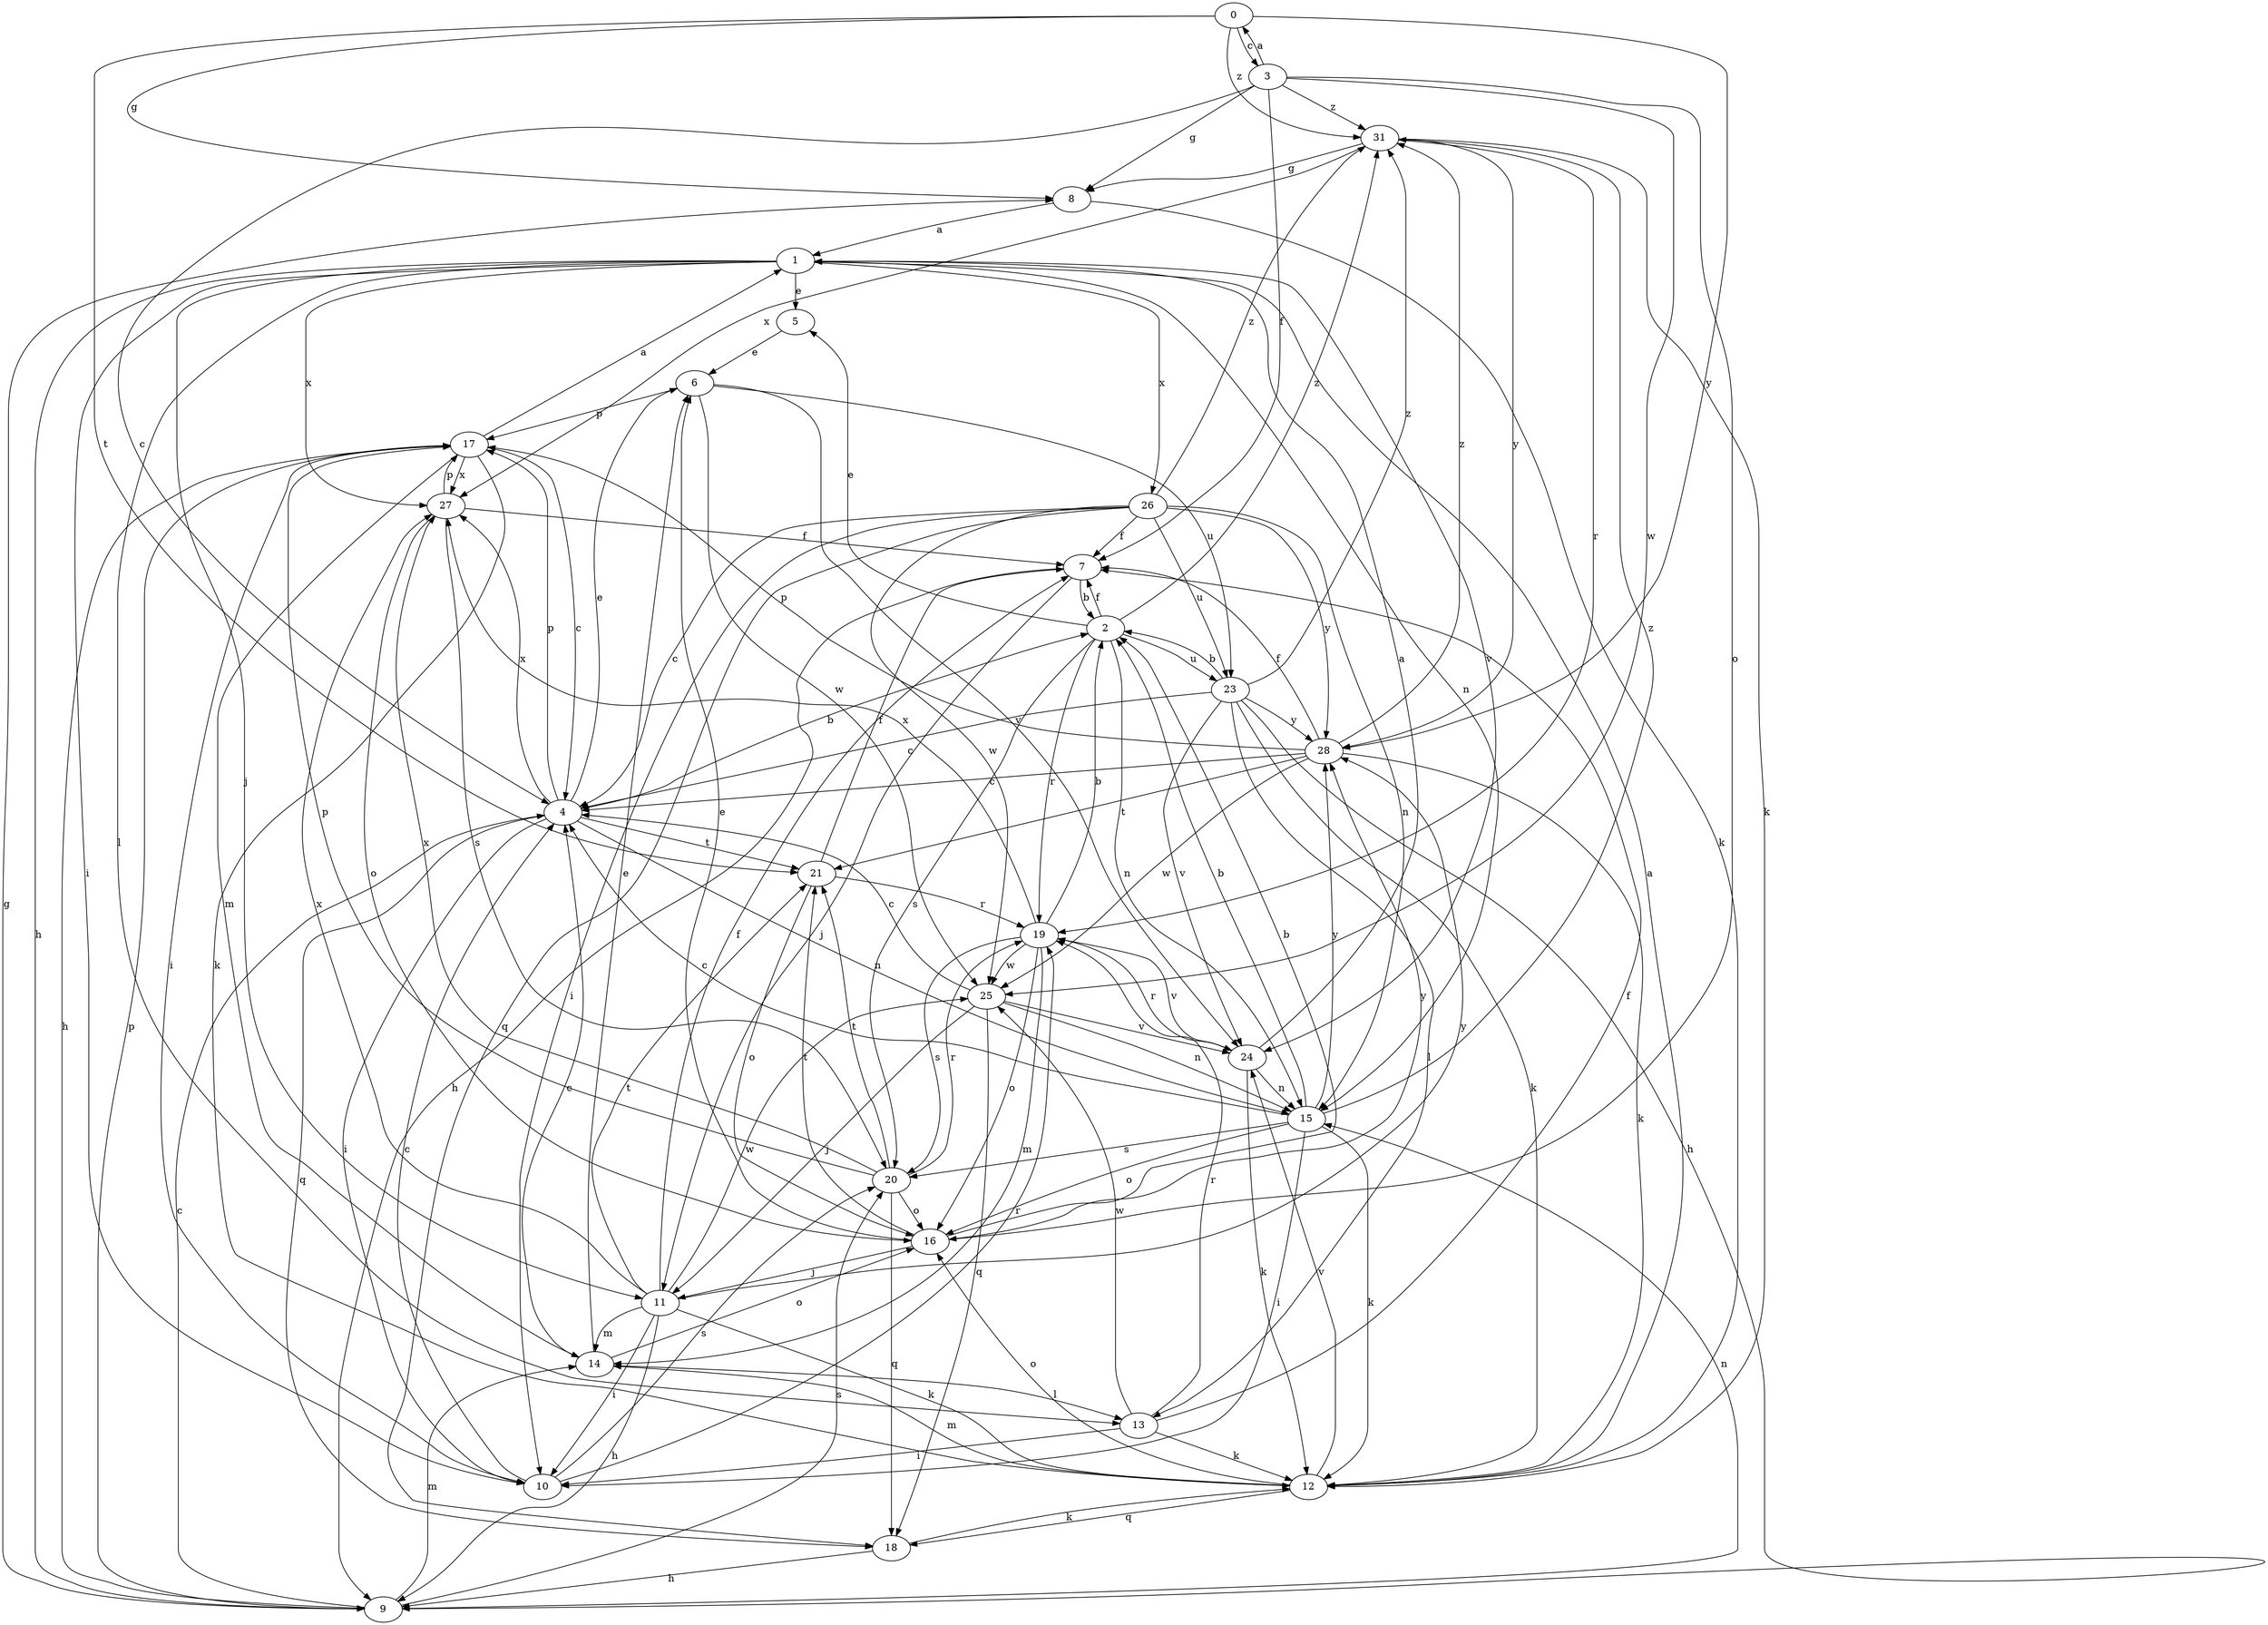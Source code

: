 strict digraph  {
0;
1;
2;
3;
4;
5;
6;
7;
8;
9;
10;
11;
12;
13;
14;
15;
16;
17;
18;
19;
20;
21;
23;
24;
25;
26;
27;
28;
31;
0 -> 3  [label=c];
0 -> 8  [label=g];
0 -> 21  [label=t];
0 -> 28  [label=y];
0 -> 31  [label=z];
1 -> 5  [label=e];
1 -> 9  [label=h];
1 -> 10  [label=i];
1 -> 11  [label=j];
1 -> 13  [label=l];
1 -> 15  [label=n];
1 -> 24  [label=v];
1 -> 26  [label=x];
1 -> 27  [label=x];
2 -> 5  [label=e];
2 -> 7  [label=f];
2 -> 15  [label=n];
2 -> 19  [label=r];
2 -> 20  [label=s];
2 -> 23  [label=u];
2 -> 31  [label=z];
3 -> 0  [label=a];
3 -> 4  [label=c];
3 -> 7  [label=f];
3 -> 8  [label=g];
3 -> 16  [label=o];
3 -> 25  [label=w];
3 -> 31  [label=z];
4 -> 2  [label=b];
4 -> 6  [label=e];
4 -> 10  [label=i];
4 -> 15  [label=n];
4 -> 17  [label=p];
4 -> 18  [label=q];
4 -> 21  [label=t];
4 -> 27  [label=x];
5 -> 6  [label=e];
6 -> 17  [label=p];
6 -> 23  [label=u];
6 -> 24  [label=v];
6 -> 25  [label=w];
7 -> 2  [label=b];
7 -> 9  [label=h];
7 -> 11  [label=j];
8 -> 1  [label=a];
8 -> 12  [label=k];
9 -> 4  [label=c];
9 -> 8  [label=g];
9 -> 14  [label=m];
9 -> 15  [label=n];
9 -> 17  [label=p];
9 -> 20  [label=s];
10 -> 4  [label=c];
10 -> 19  [label=r];
10 -> 20  [label=s];
11 -> 7  [label=f];
11 -> 9  [label=h];
11 -> 10  [label=i];
11 -> 12  [label=k];
11 -> 14  [label=m];
11 -> 21  [label=t];
11 -> 25  [label=w];
11 -> 27  [label=x];
11 -> 28  [label=y];
12 -> 1  [label=a];
12 -> 14  [label=m];
12 -> 16  [label=o];
12 -> 18  [label=q];
12 -> 24  [label=v];
13 -> 7  [label=f];
13 -> 10  [label=i];
13 -> 12  [label=k];
13 -> 19  [label=r];
13 -> 25  [label=w];
14 -> 4  [label=c];
14 -> 6  [label=e];
14 -> 13  [label=l];
14 -> 16  [label=o];
15 -> 2  [label=b];
15 -> 4  [label=c];
15 -> 10  [label=i];
15 -> 12  [label=k];
15 -> 16  [label=o];
15 -> 20  [label=s];
15 -> 28  [label=y];
15 -> 31  [label=z];
16 -> 2  [label=b];
16 -> 6  [label=e];
16 -> 11  [label=j];
16 -> 21  [label=t];
16 -> 28  [label=y];
17 -> 1  [label=a];
17 -> 4  [label=c];
17 -> 9  [label=h];
17 -> 10  [label=i];
17 -> 12  [label=k];
17 -> 14  [label=m];
17 -> 27  [label=x];
18 -> 9  [label=h];
18 -> 12  [label=k];
19 -> 2  [label=b];
19 -> 14  [label=m];
19 -> 16  [label=o];
19 -> 20  [label=s];
19 -> 24  [label=v];
19 -> 25  [label=w];
19 -> 27  [label=x];
20 -> 16  [label=o];
20 -> 17  [label=p];
20 -> 18  [label=q];
20 -> 19  [label=r];
20 -> 21  [label=t];
20 -> 27  [label=x];
21 -> 7  [label=f];
21 -> 16  [label=o];
21 -> 19  [label=r];
23 -> 2  [label=b];
23 -> 4  [label=c];
23 -> 9  [label=h];
23 -> 12  [label=k];
23 -> 13  [label=l];
23 -> 24  [label=v];
23 -> 28  [label=y];
23 -> 31  [label=z];
24 -> 1  [label=a];
24 -> 12  [label=k];
24 -> 15  [label=n];
24 -> 19  [label=r];
25 -> 4  [label=c];
25 -> 11  [label=j];
25 -> 15  [label=n];
25 -> 18  [label=q];
25 -> 24  [label=v];
26 -> 4  [label=c];
26 -> 7  [label=f];
26 -> 10  [label=i];
26 -> 15  [label=n];
26 -> 18  [label=q];
26 -> 23  [label=u];
26 -> 25  [label=w];
26 -> 28  [label=y];
26 -> 31  [label=z];
27 -> 7  [label=f];
27 -> 16  [label=o];
27 -> 17  [label=p];
27 -> 20  [label=s];
28 -> 4  [label=c];
28 -> 7  [label=f];
28 -> 12  [label=k];
28 -> 17  [label=p];
28 -> 21  [label=t];
28 -> 25  [label=w];
28 -> 31  [label=z];
31 -> 8  [label=g];
31 -> 12  [label=k];
31 -> 19  [label=r];
31 -> 27  [label=x];
31 -> 28  [label=y];
}

